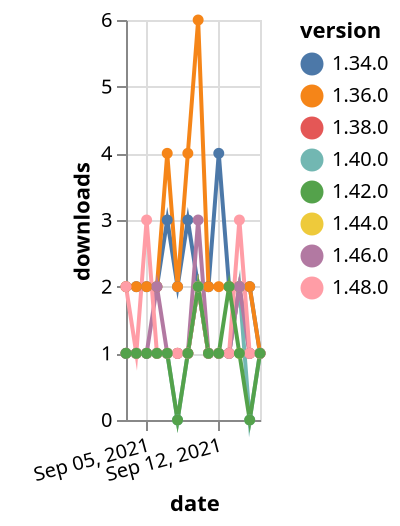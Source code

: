 {"$schema": "https://vega.github.io/schema/vega-lite/v5.json", "description": "A simple bar chart with embedded data.", "data": {"values": [{"date": "2021-09-03", "total": 2427, "delta": 2, "version": "1.34.0"}, {"date": "2021-09-04", "total": 2429, "delta": 2, "version": "1.34.0"}, {"date": "2021-09-05", "total": 2431, "delta": 2, "version": "1.34.0"}, {"date": "2021-09-06", "total": 2433, "delta": 2, "version": "1.34.0"}, {"date": "2021-09-07", "total": 2436, "delta": 3, "version": "1.34.0"}, {"date": "2021-09-08", "total": 2438, "delta": 2, "version": "1.34.0"}, {"date": "2021-09-09", "total": 2441, "delta": 3, "version": "1.34.0"}, {"date": "2021-09-10", "total": 2443, "delta": 2, "version": "1.34.0"}, {"date": "2021-09-11", "total": 2445, "delta": 2, "version": "1.34.0"}, {"date": "2021-09-12", "total": 2449, "delta": 4, "version": "1.34.0"}, {"date": "2021-09-13", "total": 2451, "delta": 2, "version": "1.34.0"}, {"date": "2021-09-14", "total": 2453, "delta": 2, "version": "1.34.0"}, {"date": "2021-09-15", "total": 2455, "delta": 2, "version": "1.34.0"}, {"date": "2021-09-16", "total": 2456, "delta": 1, "version": "1.34.0"}, {"date": "2021-09-03", "total": 182, "delta": 1, "version": "1.44.0"}, {"date": "2021-09-04", "total": 183, "delta": 1, "version": "1.44.0"}, {"date": "2021-09-05", "total": 184, "delta": 1, "version": "1.44.0"}, {"date": "2021-09-06", "total": 185, "delta": 1, "version": "1.44.0"}, {"date": "2021-09-07", "total": 186, "delta": 1, "version": "1.44.0"}, {"date": "2021-09-08", "total": 187, "delta": 1, "version": "1.44.0"}, {"date": "2021-09-09", "total": 188, "delta": 1, "version": "1.44.0"}, {"date": "2021-09-10", "total": 190, "delta": 2, "version": "1.44.0"}, {"date": "2021-09-11", "total": 191, "delta": 1, "version": "1.44.0"}, {"date": "2021-09-12", "total": 192, "delta": 1, "version": "1.44.0"}, {"date": "2021-09-13", "total": 193, "delta": 1, "version": "1.44.0"}, {"date": "2021-09-14", "total": 194, "delta": 1, "version": "1.44.0"}, {"date": "2021-09-15", "total": 195, "delta": 1, "version": "1.44.0"}, {"date": "2021-09-16", "total": 196, "delta": 1, "version": "1.44.0"}, {"date": "2021-09-03", "total": 271, "delta": 1, "version": "1.38.0"}, {"date": "2021-09-04", "total": 272, "delta": 1, "version": "1.38.0"}, {"date": "2021-09-05", "total": 273, "delta": 1, "version": "1.38.0"}, {"date": "2021-09-06", "total": 274, "delta": 1, "version": "1.38.0"}, {"date": "2021-09-07", "total": 275, "delta": 1, "version": "1.38.0"}, {"date": "2021-09-08", "total": 276, "delta": 1, "version": "1.38.0"}, {"date": "2021-09-09", "total": 277, "delta": 1, "version": "1.38.0"}, {"date": "2021-09-10", "total": 279, "delta": 2, "version": "1.38.0"}, {"date": "2021-09-11", "total": 280, "delta": 1, "version": "1.38.0"}, {"date": "2021-09-12", "total": 281, "delta": 1, "version": "1.38.0"}, {"date": "2021-09-13", "total": 282, "delta": 1, "version": "1.38.0"}, {"date": "2021-09-14", "total": 284, "delta": 2, "version": "1.38.0"}, {"date": "2021-09-15", "total": 285, "delta": 1, "version": "1.38.0"}, {"date": "2021-09-16", "total": 286, "delta": 1, "version": "1.38.0"}, {"date": "2021-09-03", "total": 2614, "delta": 2, "version": "1.36.0"}, {"date": "2021-09-04", "total": 2616, "delta": 2, "version": "1.36.0"}, {"date": "2021-09-05", "total": 2618, "delta": 2, "version": "1.36.0"}, {"date": "2021-09-06", "total": 2620, "delta": 2, "version": "1.36.0"}, {"date": "2021-09-07", "total": 2624, "delta": 4, "version": "1.36.0"}, {"date": "2021-09-08", "total": 2626, "delta": 2, "version": "1.36.0"}, {"date": "2021-09-09", "total": 2630, "delta": 4, "version": "1.36.0"}, {"date": "2021-09-10", "total": 2636, "delta": 6, "version": "1.36.0"}, {"date": "2021-09-11", "total": 2638, "delta": 2, "version": "1.36.0"}, {"date": "2021-09-12", "total": 2640, "delta": 2, "version": "1.36.0"}, {"date": "2021-09-13", "total": 2642, "delta": 2, "version": "1.36.0"}, {"date": "2021-09-14", "total": 2644, "delta": 2, "version": "1.36.0"}, {"date": "2021-09-15", "total": 2646, "delta": 2, "version": "1.36.0"}, {"date": "2021-09-16", "total": 2647, "delta": 1, "version": "1.36.0"}, {"date": "2021-09-03", "total": 220, "delta": 1, "version": "1.40.0"}, {"date": "2021-09-04", "total": 221, "delta": 1, "version": "1.40.0"}, {"date": "2021-09-05", "total": 222, "delta": 1, "version": "1.40.0"}, {"date": "2021-09-06", "total": 223, "delta": 1, "version": "1.40.0"}, {"date": "2021-09-07", "total": 224, "delta": 1, "version": "1.40.0"}, {"date": "2021-09-08", "total": 224, "delta": 0, "version": "1.40.0"}, {"date": "2021-09-09", "total": 225, "delta": 1, "version": "1.40.0"}, {"date": "2021-09-10", "total": 227, "delta": 2, "version": "1.40.0"}, {"date": "2021-09-11", "total": 228, "delta": 1, "version": "1.40.0"}, {"date": "2021-09-12", "total": 229, "delta": 1, "version": "1.40.0"}, {"date": "2021-09-13", "total": 230, "delta": 1, "version": "1.40.0"}, {"date": "2021-09-14", "total": 232, "delta": 2, "version": "1.40.0"}, {"date": "2021-09-15", "total": 232, "delta": 0, "version": "1.40.0"}, {"date": "2021-09-16", "total": 233, "delta": 1, "version": "1.40.0"}, {"date": "2021-09-03", "total": 213, "delta": 1, "version": "1.46.0"}, {"date": "2021-09-04", "total": 214, "delta": 1, "version": "1.46.0"}, {"date": "2021-09-05", "total": 215, "delta": 1, "version": "1.46.0"}, {"date": "2021-09-06", "total": 217, "delta": 2, "version": "1.46.0"}, {"date": "2021-09-07", "total": 218, "delta": 1, "version": "1.46.0"}, {"date": "2021-09-08", "total": 219, "delta": 1, "version": "1.46.0"}, {"date": "2021-09-09", "total": 220, "delta": 1, "version": "1.46.0"}, {"date": "2021-09-10", "total": 223, "delta": 3, "version": "1.46.0"}, {"date": "2021-09-11", "total": 224, "delta": 1, "version": "1.46.0"}, {"date": "2021-09-12", "total": 225, "delta": 1, "version": "1.46.0"}, {"date": "2021-09-13", "total": 226, "delta": 1, "version": "1.46.0"}, {"date": "2021-09-14", "total": 228, "delta": 2, "version": "1.46.0"}, {"date": "2021-09-15", "total": 229, "delta": 1, "version": "1.46.0"}, {"date": "2021-09-16", "total": 230, "delta": 1, "version": "1.46.0"}, {"date": "2021-09-03", "total": 130, "delta": 2, "version": "1.48.0"}, {"date": "2021-09-04", "total": 131, "delta": 1, "version": "1.48.0"}, {"date": "2021-09-05", "total": 134, "delta": 3, "version": "1.48.0"}, {"date": "2021-09-06", "total": 135, "delta": 1, "version": "1.48.0"}, {"date": "2021-09-07", "total": 136, "delta": 1, "version": "1.48.0"}, {"date": "2021-09-08", "total": 137, "delta": 1, "version": "1.48.0"}, {"date": "2021-09-09", "total": 138, "delta": 1, "version": "1.48.0"}, {"date": "2021-09-10", "total": 140, "delta": 2, "version": "1.48.0"}, {"date": "2021-09-11", "total": 141, "delta": 1, "version": "1.48.0"}, {"date": "2021-09-12", "total": 142, "delta": 1, "version": "1.48.0"}, {"date": "2021-09-13", "total": 143, "delta": 1, "version": "1.48.0"}, {"date": "2021-09-14", "total": 146, "delta": 3, "version": "1.48.0"}, {"date": "2021-09-15", "total": 147, "delta": 1, "version": "1.48.0"}, {"date": "2021-09-16", "total": 148, "delta": 1, "version": "1.48.0"}, {"date": "2021-09-03", "total": 209, "delta": 1, "version": "1.42.0"}, {"date": "2021-09-04", "total": 210, "delta": 1, "version": "1.42.0"}, {"date": "2021-09-05", "total": 211, "delta": 1, "version": "1.42.0"}, {"date": "2021-09-06", "total": 212, "delta": 1, "version": "1.42.0"}, {"date": "2021-09-07", "total": 213, "delta": 1, "version": "1.42.0"}, {"date": "2021-09-08", "total": 213, "delta": 0, "version": "1.42.0"}, {"date": "2021-09-09", "total": 214, "delta": 1, "version": "1.42.0"}, {"date": "2021-09-10", "total": 216, "delta": 2, "version": "1.42.0"}, {"date": "2021-09-11", "total": 217, "delta": 1, "version": "1.42.0"}, {"date": "2021-09-12", "total": 218, "delta": 1, "version": "1.42.0"}, {"date": "2021-09-13", "total": 220, "delta": 2, "version": "1.42.0"}, {"date": "2021-09-14", "total": 221, "delta": 1, "version": "1.42.0"}, {"date": "2021-09-15", "total": 221, "delta": 0, "version": "1.42.0"}, {"date": "2021-09-16", "total": 222, "delta": 1, "version": "1.42.0"}]}, "width": "container", "mark": {"type": "line", "point": {"filled": true}}, "encoding": {"x": {"field": "date", "type": "temporal", "timeUnit": "yearmonthdate", "title": "date", "axis": {"labelAngle": -15}}, "y": {"field": "delta", "type": "quantitative", "title": "downloads"}, "color": {"field": "version", "type": "nominal"}, "tooltip": {"field": "delta"}}}